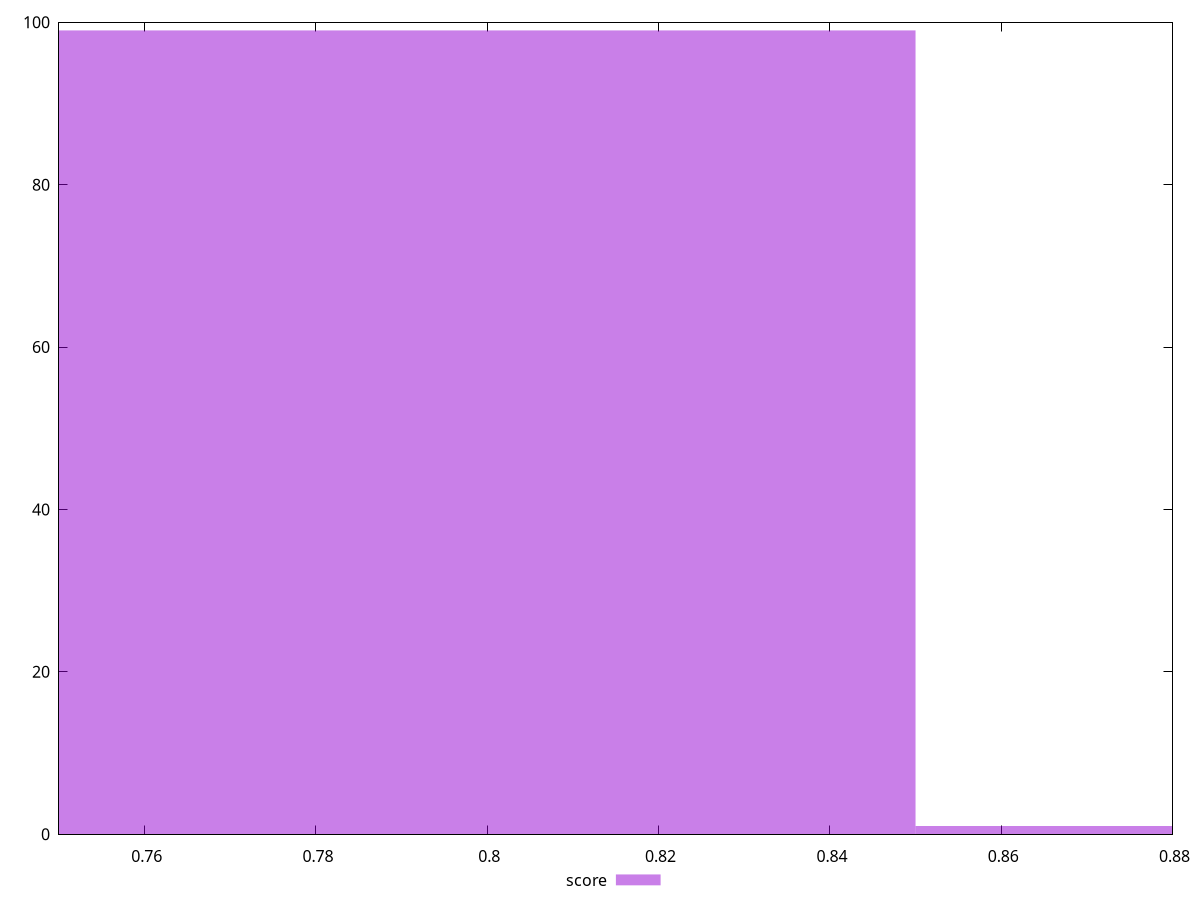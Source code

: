 reset

$score <<EOF
0.9 1
0.8 99
EOF

set key outside below
set boxwidth 0.1
set xrange [0.75:0.88]
set yrange [0:100]
set trange [0:100]
set style fill transparent solid 0.5 noborder
set terminal svg size 640, 490 enhanced background rgb 'white'
set output "report_00011_2021-02-09T10:53:21.242Z/uses-optimized-images/samples/pages+cached/score/histogram.svg"

plot $score title "score" with boxes

reset
